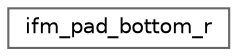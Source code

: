 digraph "Graphical Class Hierarchy"
{
 // LATEX_PDF_SIZE
  bgcolor="transparent";
  edge [fontname=Helvetica,fontsize=10,labelfontname=Helvetica,labelfontsize=10];
  node [fontname=Helvetica,fontsize=10,shape=box,height=0.2,width=0.4];
  rankdir="LR";
  Node0 [id="Node000000",label="ifm_pad_bottom_r",height=0.2,width=0.4,color="grey40", fillcolor="white", style="filled",URL="$structifm__pad__bottom__r.html",tooltip=" "];
}
